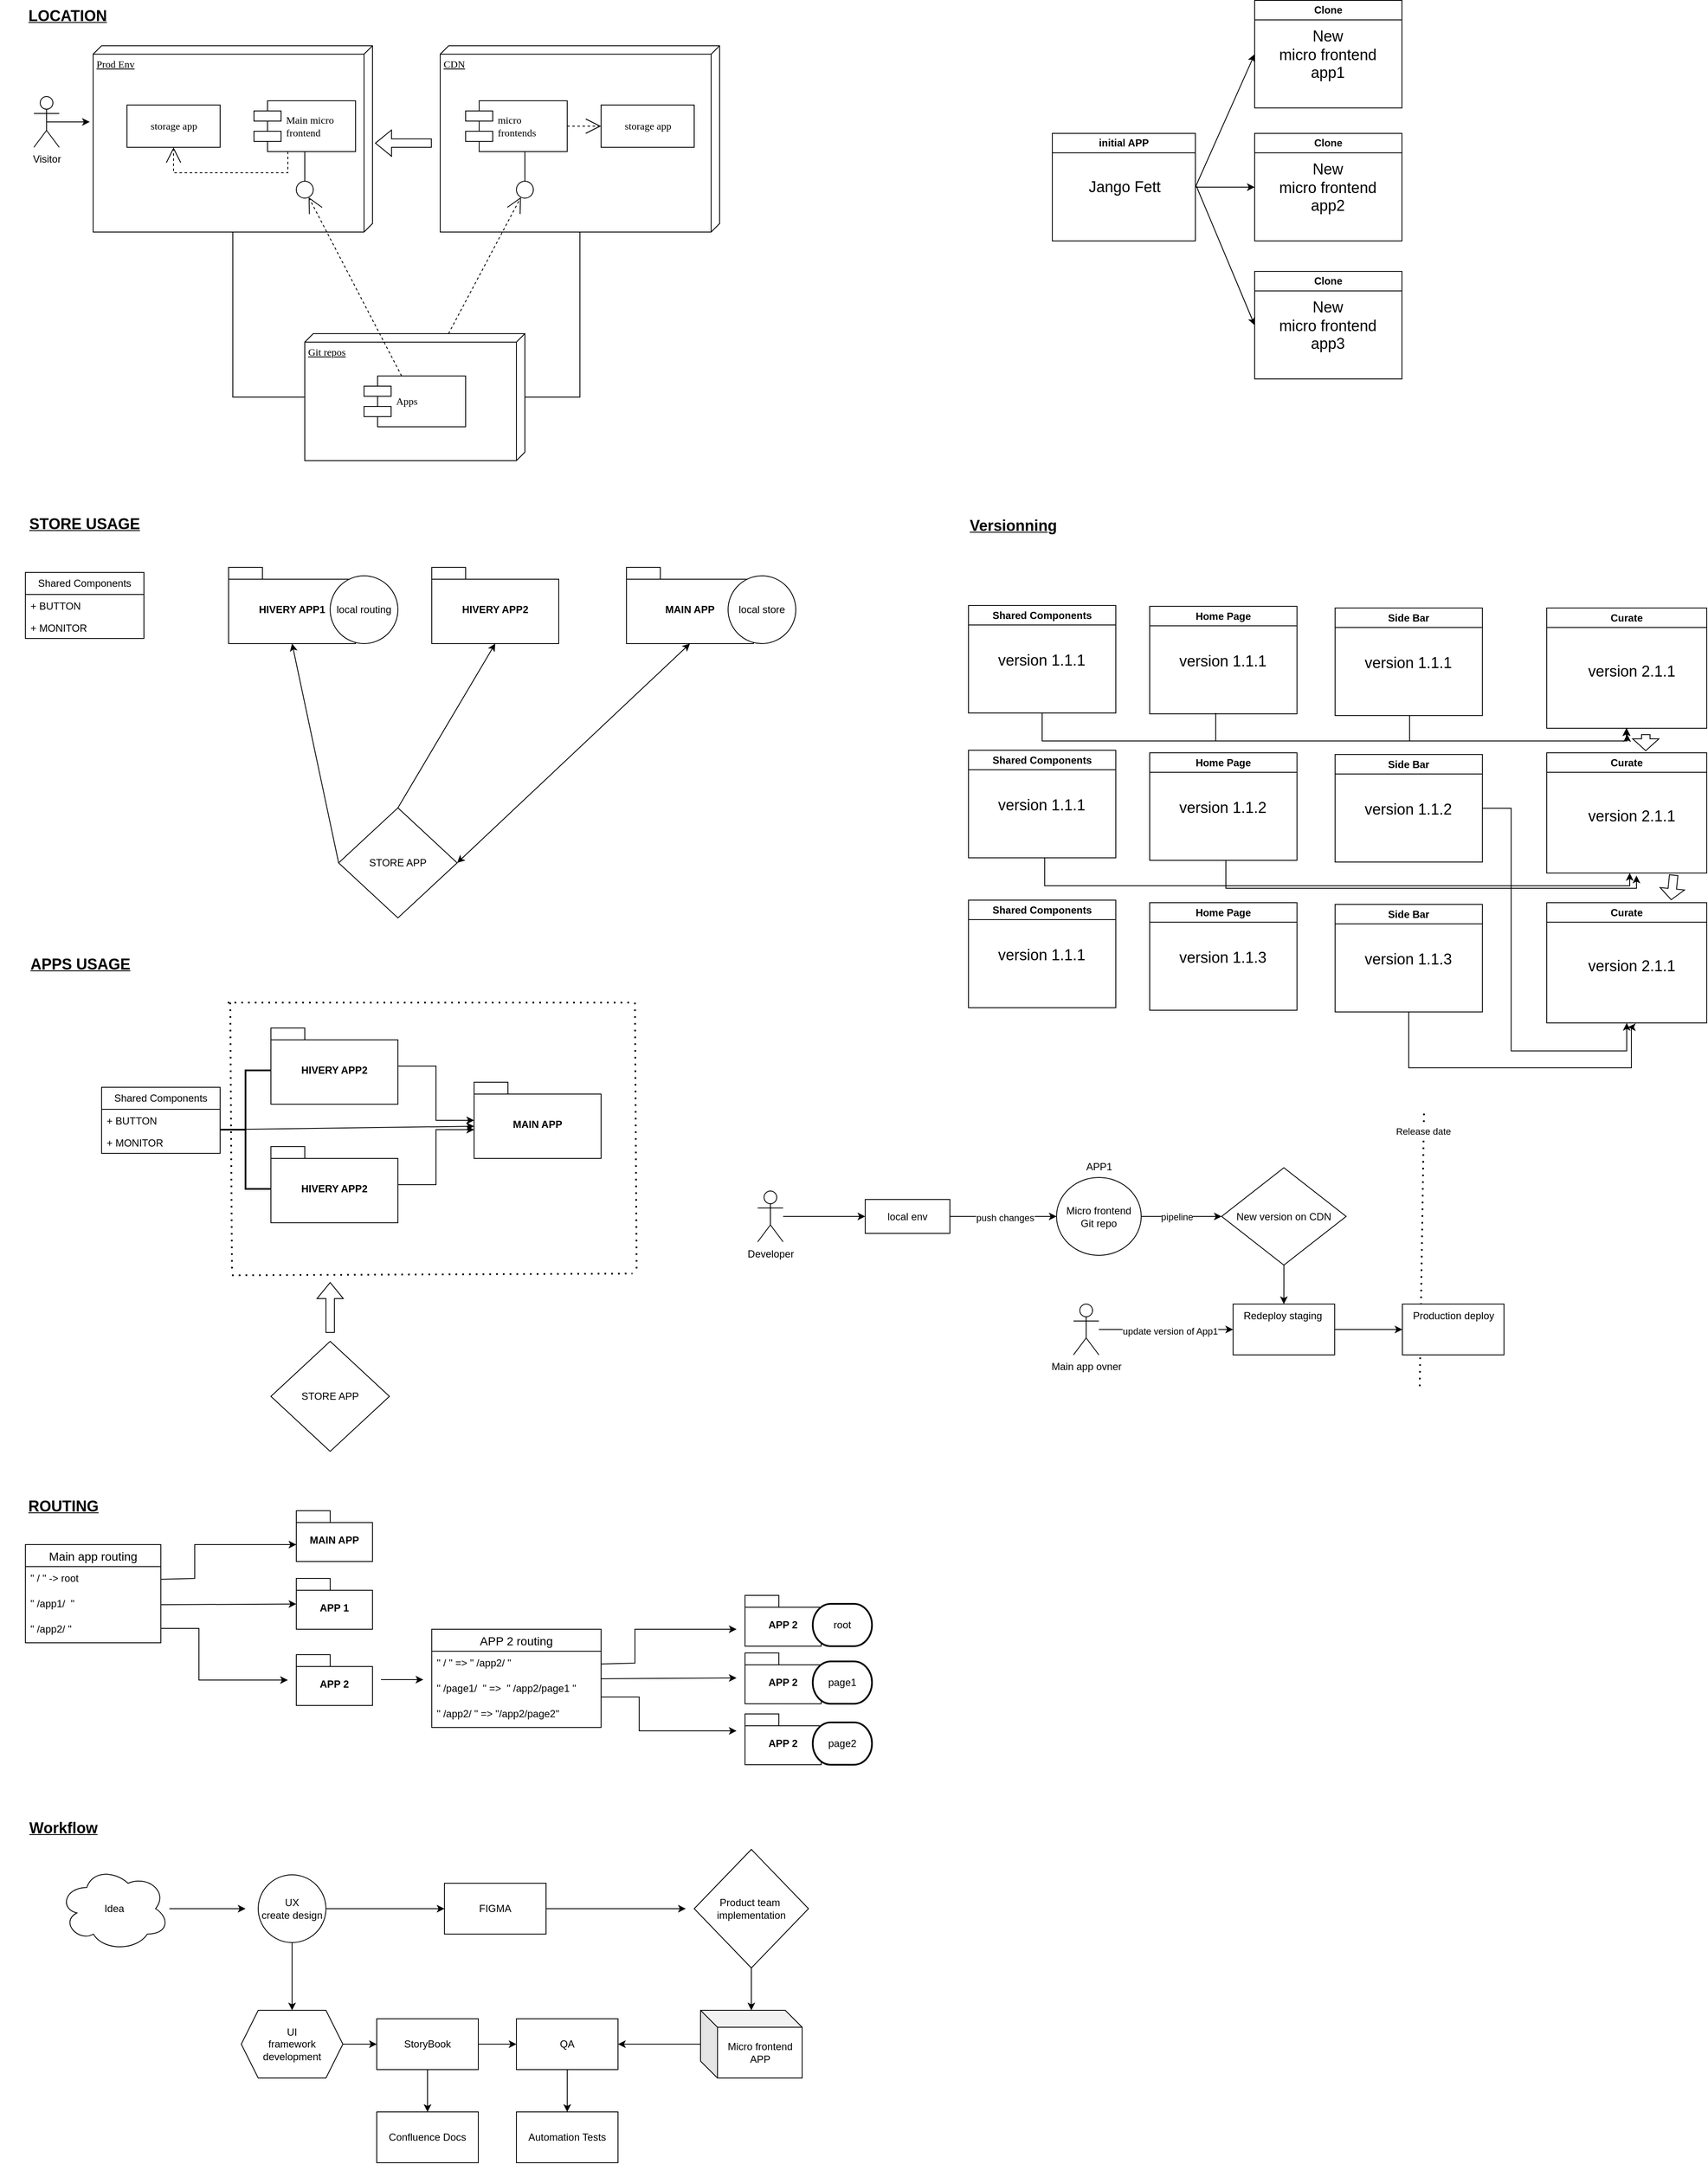 <mxfile version="22.1.5" type="github">
  <diagram name="Page-1" id="5f0bae14-7c28-e335-631c-24af17079c00">
    <mxGraphModel dx="954" dy="647" grid="0" gridSize="10" guides="1" tooltips="1" connect="1" arrows="1" fold="1" page="0" pageScale="1" pageWidth="1100" pageHeight="850" background="none" math="0" shadow="0">
      <root>
        <mxCell id="0" />
        <mxCell id="1" parent="0" />
        <mxCell id="39150e848f15840c-1" value="Prod Env" style="verticalAlign=top;align=left;spacingTop=8;spacingLeft=2;spacingRight=12;shape=cube;size=10;direction=south;fontStyle=4;html=1;rounded=0;shadow=0;comic=0;labelBackgroundColor=none;strokeWidth=1;fontFamily=Verdana;fontSize=12" parent="1" vertex="1">
          <mxGeometry x="120" y="70" width="330" height="220" as="geometry" />
        </mxCell>
        <mxCell id="39150e848f15840c-2" value="CDN" style="verticalAlign=top;align=left;spacingTop=8;spacingLeft=2;spacingRight=12;shape=cube;size=10;direction=south;fontStyle=4;html=1;rounded=0;shadow=0;comic=0;labelBackgroundColor=none;strokeWidth=1;fontFamily=Verdana;fontSize=12" parent="1" vertex="1">
          <mxGeometry x="530" y="70" width="330" height="220" as="geometry" />
        </mxCell>
        <mxCell id="39150e848f15840c-3" value="Git repos" style="verticalAlign=top;align=left;spacingTop=8;spacingLeft=2;spacingRight=12;shape=cube;size=10;direction=south;fontStyle=4;html=1;rounded=0;shadow=0;comic=0;labelBackgroundColor=none;strokeWidth=1;fontFamily=Verdana;fontSize=12" parent="1" vertex="1">
          <mxGeometry x="370" y="410" width="260" height="150" as="geometry" />
        </mxCell>
        <mxCell id="39150e848f15840c-4" value="storage app" style="html=1;rounded=0;shadow=0;comic=0;labelBackgroundColor=none;strokeWidth=1;fontFamily=Verdana;fontSize=12;align=center;" parent="1" vertex="1">
          <mxGeometry x="160" y="140" width="110" height="50" as="geometry" />
        </mxCell>
        <mxCell id="39150e848f15840c-5" value="Main micro &lt;br&gt;frontend" style="shape=component;align=left;spacingLeft=36;rounded=0;shadow=0;comic=0;labelBackgroundColor=none;strokeWidth=1;fontFamily=Verdana;fontSize=12;html=1;" parent="1" vertex="1">
          <mxGeometry x="310" y="135" width="120" height="60" as="geometry" />
        </mxCell>
        <mxCell id="39150e848f15840c-6" value="" style="ellipse;whiteSpace=wrap;html=1;rounded=0;shadow=0;comic=0;labelBackgroundColor=none;strokeWidth=1;fontFamily=Verdana;fontSize=12;align=center;" parent="1" vertex="1">
          <mxGeometry x="360" y="230" width="20" height="20" as="geometry" />
        </mxCell>
        <mxCell id="39150e848f15840c-7" value="micro &lt;br&gt;frontends" style="shape=component;align=left;spacingLeft=36;rounded=0;shadow=0;comic=0;labelBackgroundColor=none;strokeWidth=1;fontFamily=Verdana;fontSize=12;html=1;" parent="1" vertex="1">
          <mxGeometry x="560" y="135" width="120" height="60" as="geometry" />
        </mxCell>
        <mxCell id="39150e848f15840c-8" value="storage app" style="html=1;rounded=0;shadow=0;comic=0;labelBackgroundColor=none;strokeWidth=1;fontFamily=Verdana;fontSize=12;align=center;" parent="1" vertex="1">
          <mxGeometry x="720" y="140" width="110" height="50" as="geometry" />
        </mxCell>
        <mxCell id="39150e848f15840c-9" value="" style="ellipse;whiteSpace=wrap;html=1;rounded=0;shadow=0;comic=0;labelBackgroundColor=none;strokeWidth=1;fontFamily=Verdana;fontSize=12;align=center;" parent="1" vertex="1">
          <mxGeometry x="620" y="230" width="20" height="20" as="geometry" />
        </mxCell>
        <mxCell id="39150e848f15840c-10" value="Apps" style="shape=component;align=left;spacingLeft=36;rounded=0;shadow=0;comic=0;labelBackgroundColor=none;strokeWidth=1;fontFamily=Verdana;fontSize=12;html=1;" parent="1" vertex="1">
          <mxGeometry x="440" y="460" width="120" height="60" as="geometry" />
        </mxCell>
        <mxCell id="39150e848f15840c-11" style="edgeStyle=none;rounded=0;html=1;dashed=1;labelBackgroundColor=none;startArrow=none;startFill=0;startSize=8;endArrow=open;endFill=0;endSize=16;fontFamily=Verdana;fontSize=12;" parent="1" source="39150e848f15840c-10" target="39150e848f15840c-6" edge="1">
          <mxGeometry relative="1" as="geometry" />
        </mxCell>
        <mxCell id="39150e848f15840c-12" style="edgeStyle=none;rounded=0;html=1;dashed=1;labelBackgroundColor=none;startArrow=none;startFill=0;startSize=8;endArrow=open;endFill=0;endSize=16;fontFamily=Verdana;fontSize=12;" parent="1" source="39150e848f15840c-3" target="39150e848f15840c-9" edge="1">
          <mxGeometry relative="1" as="geometry" />
        </mxCell>
        <mxCell id="39150e848f15840c-13" style="edgeStyle=elbowEdgeStyle;rounded=0;html=1;labelBackgroundColor=none;startArrow=none;startFill=0;startSize=8;endArrow=none;endFill=0;endSize=16;fontFamily=Verdana;fontSize=12;" parent="1" source="39150e848f15840c-9" target="39150e848f15840c-7" edge="1">
          <mxGeometry relative="1" as="geometry" />
        </mxCell>
        <mxCell id="39150e848f15840c-14" style="edgeStyle=elbowEdgeStyle;rounded=0;html=1;labelBackgroundColor=none;startArrow=none;startFill=0;startSize=8;endArrow=none;endFill=0;endSize=16;fontFamily=Verdana;fontSize=12;" parent="1" source="39150e848f15840c-6" target="39150e848f15840c-5" edge="1">
          <mxGeometry relative="1" as="geometry" />
        </mxCell>
        <mxCell id="39150e848f15840c-15" style="edgeStyle=orthogonalEdgeStyle;rounded=0;html=1;labelBackgroundColor=none;startArrow=none;startFill=0;startSize=8;endArrow=open;endFill=0;endSize=16;fontFamily=Verdana;fontSize=12;dashed=1;" parent="1" source="39150e848f15840c-5" target="39150e848f15840c-4" edge="1">
          <mxGeometry relative="1" as="geometry">
            <Array as="points">
              <mxPoint x="350" y="220" />
              <mxPoint x="215" y="220" />
            </Array>
          </mxGeometry>
        </mxCell>
        <mxCell id="39150e848f15840c-16" style="edgeStyle=orthogonalEdgeStyle;rounded=0;html=1;dashed=1;labelBackgroundColor=none;startArrow=none;startFill=0;startSize=8;endArrow=open;endFill=0;endSize=16;fontFamily=Verdana;fontSize=12;" parent="1" source="39150e848f15840c-7" target="39150e848f15840c-8" edge="1">
          <mxGeometry relative="1" as="geometry" />
        </mxCell>
        <mxCell id="39150e848f15840c-17" style="edgeStyle=orthogonalEdgeStyle;rounded=0;html=1;labelBackgroundColor=none;startArrow=none;startFill=0;startSize=8;endArrow=none;endFill=0;endSize=16;fontFamily=Verdana;fontSize=12;" parent="1" source="39150e848f15840c-3" target="39150e848f15840c-2" edge="1">
          <mxGeometry relative="1" as="geometry">
            <Array as="points">
              <mxPoint x="695" y="485" />
            </Array>
          </mxGeometry>
        </mxCell>
        <mxCell id="39150e848f15840c-18" style="edgeStyle=orthogonalEdgeStyle;rounded=0;html=1;labelBackgroundColor=none;startArrow=none;startFill=0;startSize=8;endArrow=none;endFill=0;endSize=16;fontFamily=Verdana;fontSize=12;" parent="1" source="39150e848f15840c-3" target="39150e848f15840c-1" edge="1">
          <mxGeometry relative="1" as="geometry">
            <Array as="points">
              <mxPoint x="285" y="485" />
            </Array>
          </mxGeometry>
        </mxCell>
        <mxCell id="AA2tPxdcG38DRuvgOg7m-2" value="&lt;b&gt;&lt;u&gt;&lt;font style=&quot;font-size: 18px;&quot;&gt;LOCATION&lt;/font&gt;&lt;/u&gt;&lt;/b&gt;" style="text;html=1;strokeColor=none;fillColor=none;align=center;verticalAlign=middle;whiteSpace=wrap;rounded=0;" parent="1" vertex="1">
          <mxGeometry x="60" y="20" width="60" height="30" as="geometry" />
        </mxCell>
        <mxCell id="AA2tPxdcG38DRuvgOg7m-3" value="&lt;b&gt;&lt;u&gt;&lt;font style=&quot;font-size: 18px;&quot;&gt;STORE USAGE&lt;/font&gt;&lt;/u&gt;&lt;/b&gt;" style="text;html=1;strokeColor=none;fillColor=none;align=center;verticalAlign=middle;whiteSpace=wrap;rounded=0;" parent="1" vertex="1">
          <mxGeometry x="35" y="620" width="150" height="30" as="geometry" />
        </mxCell>
        <mxCell id="AA2tPxdcG38DRuvgOg7m-4" value="Shared Components" style="swimlane;fontStyle=0;childLayout=stackLayout;horizontal=1;startSize=26;fillColor=none;horizontalStack=0;resizeParent=1;resizeParentMax=0;resizeLast=0;collapsible=1;marginBottom=0;whiteSpace=wrap;html=1;" parent="1" vertex="1">
          <mxGeometry x="40" y="692" width="140" height="78" as="geometry">
            <mxRectangle x="40" y="692" width="150" height="30" as="alternateBounds" />
          </mxGeometry>
        </mxCell>
        <mxCell id="AA2tPxdcG38DRuvgOg7m-5" value="+ BUTTON" style="text;strokeColor=none;fillColor=none;align=left;verticalAlign=top;spacingLeft=4;spacingRight=4;overflow=hidden;rotatable=0;points=[[0,0.5],[1,0.5]];portConstraint=eastwest;whiteSpace=wrap;html=1;" parent="AA2tPxdcG38DRuvgOg7m-4" vertex="1">
          <mxGeometry y="26" width="140" height="26" as="geometry" />
        </mxCell>
        <mxCell id="AA2tPxdcG38DRuvgOg7m-6" value="+ MONITOR" style="text;strokeColor=none;fillColor=none;align=left;verticalAlign=top;spacingLeft=4;spacingRight=4;overflow=hidden;rotatable=0;points=[[0,0.5],[1,0.5]];portConstraint=eastwest;whiteSpace=wrap;html=1;" parent="AA2tPxdcG38DRuvgOg7m-4" vertex="1">
          <mxGeometry y="52" width="140" height="26" as="geometry" />
        </mxCell>
        <mxCell id="AA2tPxdcG38DRuvgOg7m-8" value="MAIN APP" style="shape=folder;fontStyle=1;spacingTop=10;tabWidth=40;tabHeight=14;tabPosition=left;html=1;whiteSpace=wrap;" parent="1" vertex="1">
          <mxGeometry x="750" y="686" width="150" height="90" as="geometry" />
        </mxCell>
        <mxCell id="AA2tPxdcG38DRuvgOg7m-10" value="STORE APP" style="shape=rhombus;perimeter=rhombusPerimeter;whiteSpace=wrap;html=1;align=center;" parent="1" vertex="1">
          <mxGeometry x="410" y="970" width="140" height="130" as="geometry" />
        </mxCell>
        <mxCell id="AA2tPxdcG38DRuvgOg7m-11" value="" style="endArrow=classic;startArrow=classic;html=1;rounded=0;entryX=0.5;entryY=1;entryDx=0;entryDy=0;entryPerimeter=0;exitX=1;exitY=0.5;exitDx=0;exitDy=0;" parent="1" source="AA2tPxdcG38DRuvgOg7m-10" target="AA2tPxdcG38DRuvgOg7m-8" edge="1">
          <mxGeometry width="50" height="50" relative="1" as="geometry">
            <mxPoint x="450" y="900" as="sourcePoint" />
            <mxPoint x="500" y="850" as="targetPoint" />
          </mxGeometry>
        </mxCell>
        <mxCell id="AA2tPxdcG38DRuvgOg7m-14" value="HIVERY APP1" style="shape=folder;fontStyle=1;spacingTop=10;tabWidth=40;tabHeight=14;tabPosition=left;html=1;whiteSpace=wrap;" parent="1" vertex="1">
          <mxGeometry x="280" y="686" width="150" height="90" as="geometry" />
        </mxCell>
        <mxCell id="AA2tPxdcG38DRuvgOg7m-15" value="HIVERY APP2" style="shape=folder;fontStyle=1;spacingTop=10;tabWidth=40;tabHeight=14;tabPosition=left;html=1;whiteSpace=wrap;" parent="1" vertex="1">
          <mxGeometry x="520" y="686" width="150" height="90" as="geometry" />
        </mxCell>
        <mxCell id="AA2tPxdcG38DRuvgOg7m-16" value="" style="endArrow=classic;html=1;rounded=0;exitX=0;exitY=0.5;exitDx=0;exitDy=0;entryX=0.5;entryY=1;entryDx=0;entryDy=0;entryPerimeter=0;" parent="1" source="AA2tPxdcG38DRuvgOg7m-10" target="AA2tPxdcG38DRuvgOg7m-14" edge="1">
          <mxGeometry width="50" height="50" relative="1" as="geometry">
            <mxPoint x="450" y="950" as="sourcePoint" />
            <mxPoint x="500" y="900" as="targetPoint" />
          </mxGeometry>
        </mxCell>
        <mxCell id="AA2tPxdcG38DRuvgOg7m-17" value="" style="endArrow=classic;html=1;rounded=0;exitX=0.5;exitY=0;exitDx=0;exitDy=0;entryX=0.5;entryY=1;entryDx=0;entryDy=0;entryPerimeter=0;" parent="1" source="AA2tPxdcG38DRuvgOg7m-10" target="AA2tPxdcG38DRuvgOg7m-15" edge="1">
          <mxGeometry width="50" height="50" relative="1" as="geometry">
            <mxPoint x="490" y="980" as="sourcePoint" />
            <mxPoint x="355" y="780" as="targetPoint" />
          </mxGeometry>
        </mxCell>
        <mxCell id="AA2tPxdcG38DRuvgOg7m-18" value="&lt;font size=&quot;4&quot;&gt;&lt;b&gt;&lt;u&gt;APPS USAGE&lt;/u&gt;&lt;/b&gt;&lt;/font&gt;" style="text;html=1;strokeColor=none;fillColor=none;align=center;verticalAlign=middle;whiteSpace=wrap;rounded=0;" parent="1" vertex="1">
          <mxGeometry x="30" y="1140" width="150" height="30" as="geometry" />
        </mxCell>
        <mxCell id="AA2tPxdcG38DRuvgOg7m-19" value="local store" style="ellipse;whiteSpace=wrap;html=1;aspect=fixed;" parent="1" vertex="1">
          <mxGeometry x="870" y="696" width="80" height="80" as="geometry" />
        </mxCell>
        <mxCell id="AA2tPxdcG38DRuvgOg7m-20" value="local routing" style="ellipse;whiteSpace=wrap;html=1;aspect=fixed;" parent="1" vertex="1">
          <mxGeometry x="400" y="696" width="80" height="80" as="geometry" />
        </mxCell>
        <mxCell id="AA2tPxdcG38DRuvgOg7m-21" value="Visitor" style="shape=umlActor;verticalLabelPosition=bottom;verticalAlign=top;html=1;outlineConnect=0;" parent="1" vertex="1">
          <mxGeometry x="50" y="130" width="30" height="60" as="geometry" />
        </mxCell>
        <mxCell id="AA2tPxdcG38DRuvgOg7m-24" style="edgeStyle=orthogonalEdgeStyle;rounded=0;orthogonalLoop=1;jettySize=auto;html=1;exitX=0.5;exitY=0.5;exitDx=0;exitDy=0;exitPerimeter=0;entryX=0.409;entryY=1.012;entryDx=0;entryDy=0;entryPerimeter=0;" parent="1" source="AA2tPxdcG38DRuvgOg7m-21" target="39150e848f15840c-1" edge="1">
          <mxGeometry relative="1" as="geometry" />
        </mxCell>
        <mxCell id="AA2tPxdcG38DRuvgOg7m-27" value="" style="shape=flexArrow;endArrow=classic;html=1;rounded=0;entryX=0.523;entryY=-0.009;entryDx=0;entryDy=0;entryPerimeter=0;" parent="1" target="39150e848f15840c-1" edge="1">
          <mxGeometry width="50" height="50" relative="1" as="geometry">
            <mxPoint x="520" y="185" as="sourcePoint" />
            <mxPoint x="500" y="190" as="targetPoint" />
          </mxGeometry>
        </mxCell>
        <mxCell id="AA2tPxdcG38DRuvgOg7m-45" value="" style="edgeStyle=orthogonalEdgeStyle;rounded=0;orthogonalLoop=1;jettySize=auto;html=1;" parent="1" source="AA2tPxdcG38DRuvgOg7m-28" target="AA2tPxdcG38DRuvgOg7m-35" edge="1">
          <mxGeometry relative="1" as="geometry" />
        </mxCell>
        <mxCell id="AA2tPxdcG38DRuvgOg7m-28" value="HIVERY APP2" style="shape=folder;fontStyle=1;spacingTop=10;tabWidth=40;tabHeight=14;tabPosition=left;html=1;whiteSpace=wrap;" parent="1" vertex="1">
          <mxGeometry x="330" y="1230" width="150" height="90" as="geometry" />
        </mxCell>
        <mxCell id="AA2tPxdcG38DRuvgOg7m-29" value="Shared Components" style="swimlane;fontStyle=0;childLayout=stackLayout;horizontal=1;startSize=26;fillColor=none;horizontalStack=0;resizeParent=1;resizeParentMax=0;resizeLast=0;collapsible=1;marginBottom=0;whiteSpace=wrap;html=1;" parent="1" vertex="1">
          <mxGeometry x="130" y="1300" width="140" height="78" as="geometry">
            <mxRectangle x="40" y="692" width="150" height="30" as="alternateBounds" />
          </mxGeometry>
        </mxCell>
        <mxCell id="AA2tPxdcG38DRuvgOg7m-30" value="+ BUTTON" style="text;strokeColor=none;fillColor=none;align=left;verticalAlign=top;spacingLeft=4;spacingRight=4;overflow=hidden;rotatable=0;points=[[0,0.5],[1,0.5]];portConstraint=eastwest;whiteSpace=wrap;html=1;" parent="AA2tPxdcG38DRuvgOg7m-29" vertex="1">
          <mxGeometry y="26" width="140" height="26" as="geometry" />
        </mxCell>
        <mxCell id="AA2tPxdcG38DRuvgOg7m-31" value="+ MONITOR" style="text;strokeColor=none;fillColor=none;align=left;verticalAlign=top;spacingLeft=4;spacingRight=4;overflow=hidden;rotatable=0;points=[[0,0.5],[1,0.5]];portConstraint=eastwest;whiteSpace=wrap;html=1;" parent="AA2tPxdcG38DRuvgOg7m-29" vertex="1">
          <mxGeometry y="52" width="140" height="26" as="geometry" />
        </mxCell>
        <mxCell id="AA2tPxdcG38DRuvgOg7m-46" value="" style="edgeStyle=orthogonalEdgeStyle;rounded=0;orthogonalLoop=1;jettySize=auto;html=1;" parent="1" source="AA2tPxdcG38DRuvgOg7m-32" target="AA2tPxdcG38DRuvgOg7m-35" edge="1">
          <mxGeometry relative="1" as="geometry">
            <Array as="points">
              <mxPoint x="525" y="1415" />
              <mxPoint x="525" y="1350" />
            </Array>
          </mxGeometry>
        </mxCell>
        <mxCell id="AA2tPxdcG38DRuvgOg7m-32" value="HIVERY APP2" style="shape=folder;fontStyle=1;spacingTop=10;tabWidth=40;tabHeight=14;tabPosition=left;html=1;whiteSpace=wrap;" parent="1" vertex="1">
          <mxGeometry x="330" y="1370" width="150" height="90" as="geometry" />
        </mxCell>
        <mxCell id="AA2tPxdcG38DRuvgOg7m-33" value="STORE APP" style="shape=rhombus;perimeter=rhombusPerimeter;whiteSpace=wrap;html=1;align=center;" parent="1" vertex="1">
          <mxGeometry x="330" y="1600" width="140" height="130" as="geometry" />
        </mxCell>
        <mxCell id="AA2tPxdcG38DRuvgOg7m-35" value="MAIN APP" style="shape=folder;fontStyle=1;spacingTop=10;tabWidth=40;tabHeight=14;tabPosition=left;html=1;whiteSpace=wrap;" parent="1" vertex="1">
          <mxGeometry x="570" y="1294" width="150" height="90" as="geometry" />
        </mxCell>
        <mxCell id="AA2tPxdcG38DRuvgOg7m-41" value="" style="strokeWidth=2;html=1;shape=mxgraph.flowchart.annotation_2;align=left;labelPosition=right;pointerEvents=1;" parent="1" vertex="1">
          <mxGeometry x="270" y="1280" width="60" height="140" as="geometry" />
        </mxCell>
        <mxCell id="AA2tPxdcG38DRuvgOg7m-51" value="" style="endArrow=none;dashed=1;html=1;dashPattern=1 3;strokeWidth=2;rounded=0;" parent="1" edge="1">
          <mxGeometry width="50" height="50" relative="1" as="geometry">
            <mxPoint x="279" y="1200" as="sourcePoint" />
            <mxPoint x="757" y="1200" as="targetPoint" />
          </mxGeometry>
        </mxCell>
        <mxCell id="AA2tPxdcG38DRuvgOg7m-52" value="" style="endArrow=none;dashed=1;html=1;dashPattern=1 3;strokeWidth=2;rounded=0;" parent="1" edge="1">
          <mxGeometry width="50" height="50" relative="1" as="geometry">
            <mxPoint x="760" y="1200" as="sourcePoint" />
            <mxPoint x="762" y="1519" as="targetPoint" />
          </mxGeometry>
        </mxCell>
        <mxCell id="AA2tPxdcG38DRuvgOg7m-53" value="" style="endArrow=none;dashed=1;html=1;dashPattern=1 3;strokeWidth=2;rounded=0;" parent="1" edge="1">
          <mxGeometry width="50" height="50" relative="1" as="geometry">
            <mxPoint x="282" y="1200" as="sourcePoint" />
            <mxPoint x="284" y="1519" as="targetPoint" />
          </mxGeometry>
        </mxCell>
        <mxCell id="AA2tPxdcG38DRuvgOg7m-54" value="" style="endArrow=none;dashed=1;html=1;dashPattern=1 3;strokeWidth=2;rounded=0;" parent="1" edge="1">
          <mxGeometry width="50" height="50" relative="1" as="geometry">
            <mxPoint x="284" y="1522" as="sourcePoint" />
            <mxPoint x="757" y="1520" as="targetPoint" />
          </mxGeometry>
        </mxCell>
        <mxCell id="AA2tPxdcG38DRuvgOg7m-55" value="" style="shape=flexArrow;endArrow=classic;html=1;rounded=0;" parent="1" edge="1">
          <mxGeometry width="50" height="50" relative="1" as="geometry">
            <mxPoint x="400" y="1590" as="sourcePoint" />
            <mxPoint x="400" y="1530" as="targetPoint" />
          </mxGeometry>
        </mxCell>
        <mxCell id="AA2tPxdcG38DRuvgOg7m-56" value="" style="endArrow=classic;html=1;rounded=0;exitX=0;exitY=0.5;exitDx=0;exitDy=0;exitPerimeter=0;entryX=0;entryY=0;entryDx=0;entryDy=52;entryPerimeter=0;" parent="1" source="AA2tPxdcG38DRuvgOg7m-41" target="AA2tPxdcG38DRuvgOg7m-35" edge="1">
          <mxGeometry width="50" height="50" relative="1" as="geometry">
            <mxPoint x="400" y="1290" as="sourcePoint" />
            <mxPoint x="450" y="1240" as="targetPoint" />
          </mxGeometry>
        </mxCell>
        <mxCell id="AA2tPxdcG38DRuvgOg7m-58" value="&lt;font size=&quot;4&quot;&gt;&lt;b&gt;&lt;u&gt;ROUTING&lt;/u&gt;&lt;/b&gt;&lt;/font&gt;" style="text;html=1;strokeColor=none;fillColor=none;align=center;verticalAlign=middle;whiteSpace=wrap;rounded=0;" parent="1" vertex="1">
          <mxGeometry x="10" y="1780" width="150" height="30" as="geometry" />
        </mxCell>
        <mxCell id="AA2tPxdcG38DRuvgOg7m-61" value="Main app routing" style="swimlane;fontStyle=0;childLayout=stackLayout;horizontal=1;startSize=26;horizontalStack=0;resizeParent=1;resizeParentMax=0;resizeLast=0;collapsible=1;marginBottom=0;align=center;fontSize=14;" parent="1" vertex="1">
          <mxGeometry x="40" y="1840" width="160" height="116" as="geometry">
            <mxRectangle x="40" y="1840" width="140" height="30" as="alternateBounds" />
          </mxGeometry>
        </mxCell>
        <mxCell id="AA2tPxdcG38DRuvgOg7m-62" value="&quot; / &quot; -&amp;gt; root" style="text;strokeColor=none;fillColor=none;spacingLeft=4;spacingRight=4;overflow=hidden;rotatable=0;points=[[0,0.5],[1,0.5]];portConstraint=eastwest;fontSize=12;whiteSpace=wrap;html=1;" parent="AA2tPxdcG38DRuvgOg7m-61" vertex="1">
          <mxGeometry y="26" width="160" height="30" as="geometry" />
        </mxCell>
        <mxCell id="AA2tPxdcG38DRuvgOg7m-63" value="&quot; /app1/ &amp;nbsp;&quot;" style="text;strokeColor=none;fillColor=none;spacingLeft=4;spacingRight=4;overflow=hidden;rotatable=0;points=[[0,0.5],[1,0.5]];portConstraint=eastwest;fontSize=12;whiteSpace=wrap;html=1;" parent="AA2tPxdcG38DRuvgOg7m-61" vertex="1">
          <mxGeometry y="56" width="160" height="30" as="geometry" />
        </mxCell>
        <mxCell id="AA2tPxdcG38DRuvgOg7m-64" value="&quot; /app2/ &quot;" style="text;strokeColor=none;fillColor=none;spacingLeft=4;spacingRight=4;overflow=hidden;rotatable=0;points=[[0,0.5],[1,0.5]];portConstraint=eastwest;fontSize=12;whiteSpace=wrap;html=1;" parent="AA2tPxdcG38DRuvgOg7m-61" vertex="1">
          <mxGeometry y="86" width="160" height="30" as="geometry" />
        </mxCell>
        <mxCell id="AA2tPxdcG38DRuvgOg7m-66" value="" style="endArrow=classic;html=1;rounded=0;exitX=1;exitY=0.5;exitDx=0;exitDy=0;" parent="1" source="AA2tPxdcG38DRuvgOg7m-62" edge="1">
          <mxGeometry width="50" height="50" relative="1" as="geometry">
            <mxPoint x="410" y="1920" as="sourcePoint" />
            <mxPoint x="360" y="1840" as="targetPoint" />
            <Array as="points">
              <mxPoint x="240" y="1880" />
              <mxPoint x="240" y="1840" />
            </Array>
          </mxGeometry>
        </mxCell>
        <mxCell id="AA2tPxdcG38DRuvgOg7m-67" value="MAIN APP" style="shape=folder;fontStyle=1;spacingTop=10;tabWidth=40;tabHeight=14;tabPosition=left;html=1;whiteSpace=wrap;" parent="1" vertex="1">
          <mxGeometry x="360" y="1800" width="90" height="60" as="geometry" />
        </mxCell>
        <mxCell id="AA2tPxdcG38DRuvgOg7m-68" value="APP 1" style="shape=folder;fontStyle=1;spacingTop=10;tabWidth=40;tabHeight=14;tabPosition=left;html=1;whiteSpace=wrap;" parent="1" vertex="1">
          <mxGeometry x="360" y="1880" width="90" height="60" as="geometry" />
        </mxCell>
        <mxCell id="AA2tPxdcG38DRuvgOg7m-69" value="APP 2" style="shape=folder;fontStyle=1;spacingTop=10;tabWidth=40;tabHeight=14;tabPosition=left;html=1;whiteSpace=wrap;" parent="1" vertex="1">
          <mxGeometry x="360" y="1970" width="90" height="60" as="geometry" />
        </mxCell>
        <mxCell id="AA2tPxdcG38DRuvgOg7m-71" value="" style="endArrow=classic;html=1;rounded=0;exitX=1;exitY=0.5;exitDx=0;exitDy=0;" parent="1" source="AA2tPxdcG38DRuvgOg7m-63" target="AA2tPxdcG38DRuvgOg7m-68" edge="1">
          <mxGeometry width="50" height="50" relative="1" as="geometry">
            <mxPoint x="410" y="1910" as="sourcePoint" />
            <mxPoint x="460" y="1860" as="targetPoint" />
          </mxGeometry>
        </mxCell>
        <mxCell id="AA2tPxdcG38DRuvgOg7m-72" value="" style="endArrow=classic;html=1;rounded=0;" parent="1" edge="1">
          <mxGeometry width="50" height="50" relative="1" as="geometry">
            <mxPoint x="200" y="1939" as="sourcePoint" />
            <mxPoint x="350" y="2000" as="targetPoint" />
            <Array as="points">
              <mxPoint x="245" y="1939" />
              <mxPoint x="245" y="2000" />
            </Array>
          </mxGeometry>
        </mxCell>
        <mxCell id="AA2tPxdcG38DRuvgOg7m-73" value="" style="endArrow=classic;html=1;rounded=0;" parent="1" edge="1">
          <mxGeometry width="50" height="50" relative="1" as="geometry">
            <mxPoint x="460" y="1999.5" as="sourcePoint" />
            <mxPoint x="510" y="1999.5" as="targetPoint" />
          </mxGeometry>
        </mxCell>
        <mxCell id="AA2tPxdcG38DRuvgOg7m-74" value="APP 2 routing" style="swimlane;fontStyle=0;childLayout=stackLayout;horizontal=1;startSize=26;horizontalStack=0;resizeParent=1;resizeParentMax=0;resizeLast=0;collapsible=1;marginBottom=0;align=center;fontSize=14;" parent="1" vertex="1">
          <mxGeometry x="520" y="1940" width="200" height="116" as="geometry">
            <mxRectangle x="40" y="1840" width="140" height="30" as="alternateBounds" />
          </mxGeometry>
        </mxCell>
        <mxCell id="AA2tPxdcG38DRuvgOg7m-75" value="&quot; / &quot; =&amp;gt; &quot; /app2/ &quot;" style="text;strokeColor=none;fillColor=none;spacingLeft=4;spacingRight=4;overflow=hidden;rotatable=0;points=[[0,0.5],[1,0.5]];portConstraint=eastwest;fontSize=12;whiteSpace=wrap;html=1;" parent="AA2tPxdcG38DRuvgOg7m-74" vertex="1">
          <mxGeometry y="26" width="200" height="30" as="geometry" />
        </mxCell>
        <mxCell id="AA2tPxdcG38DRuvgOg7m-76" value="&quot; /page1/ &amp;nbsp;&quot; =&amp;gt; &amp;nbsp;&quot; /app2/page1 &quot;" style="text;strokeColor=none;fillColor=none;spacingLeft=4;spacingRight=4;overflow=hidden;rotatable=0;points=[[0,0.5],[1,0.5]];portConstraint=eastwest;fontSize=12;whiteSpace=wrap;html=1;" parent="AA2tPxdcG38DRuvgOg7m-74" vertex="1">
          <mxGeometry y="56" width="200" height="30" as="geometry" />
        </mxCell>
        <mxCell id="AA2tPxdcG38DRuvgOg7m-77" value="&quot; /app2/ &quot; =&amp;gt; &quot;/app2/page2&quot;" style="text;strokeColor=none;fillColor=none;spacingLeft=4;spacingRight=4;overflow=hidden;rotatable=0;points=[[0,0.5],[1,0.5]];portConstraint=eastwest;fontSize=12;whiteSpace=wrap;html=1;" parent="AA2tPxdcG38DRuvgOg7m-74" vertex="1">
          <mxGeometry y="86" width="200" height="30" as="geometry" />
        </mxCell>
        <mxCell id="AA2tPxdcG38DRuvgOg7m-78" value="" style="endArrow=classic;html=1;rounded=0;exitX=1;exitY=0.5;exitDx=0;exitDy=0;" parent="1" edge="1">
          <mxGeometry width="50" height="50" relative="1" as="geometry">
            <mxPoint x="720" y="1981" as="sourcePoint" />
            <mxPoint x="880" y="1940" as="targetPoint" />
            <Array as="points">
              <mxPoint x="760" y="1980" />
              <mxPoint x="760" y="1940" />
            </Array>
          </mxGeometry>
        </mxCell>
        <mxCell id="AA2tPxdcG38DRuvgOg7m-79" value="" style="endArrow=classic;html=1;rounded=0;exitX=1;exitY=0.5;exitDx=0;exitDy=0;" parent="1" edge="1">
          <mxGeometry width="50" height="50" relative="1" as="geometry">
            <mxPoint x="720" y="1998.5" as="sourcePoint" />
            <mxPoint x="880" y="1997.5" as="targetPoint" />
          </mxGeometry>
        </mxCell>
        <mxCell id="AA2tPxdcG38DRuvgOg7m-80" value="" style="endArrow=classic;html=1;rounded=0;" parent="1" edge="1">
          <mxGeometry width="50" height="50" relative="1" as="geometry">
            <mxPoint x="720" y="2020" as="sourcePoint" />
            <mxPoint x="880" y="2060" as="targetPoint" />
            <Array as="points">
              <mxPoint x="765" y="2020" />
              <mxPoint x="765" y="2060" />
            </Array>
          </mxGeometry>
        </mxCell>
        <mxCell id="AA2tPxdcG38DRuvgOg7m-81" value="APP 2" style="shape=folder;fontStyle=1;spacingTop=10;tabWidth=40;tabHeight=14;tabPosition=left;html=1;whiteSpace=wrap;" parent="1" vertex="1">
          <mxGeometry x="890" y="1900" width="90" height="60" as="geometry" />
        </mxCell>
        <mxCell id="AA2tPxdcG38DRuvgOg7m-82" value="root" style="strokeWidth=2;html=1;shape=mxgraph.flowchart.terminator;whiteSpace=wrap;" parent="1" vertex="1">
          <mxGeometry x="970" y="1910" width="70" height="50" as="geometry" />
        </mxCell>
        <mxCell id="AA2tPxdcG38DRuvgOg7m-83" value="APP 2" style="shape=folder;fontStyle=1;spacingTop=10;tabWidth=40;tabHeight=14;tabPosition=left;html=1;whiteSpace=wrap;" parent="1" vertex="1">
          <mxGeometry x="890" y="1968" width="90" height="60" as="geometry" />
        </mxCell>
        <mxCell id="AA2tPxdcG38DRuvgOg7m-84" value="page1" style="strokeWidth=2;html=1;shape=mxgraph.flowchart.terminator;whiteSpace=wrap;" parent="1" vertex="1">
          <mxGeometry x="970" y="1978" width="70" height="50" as="geometry" />
        </mxCell>
        <mxCell id="AA2tPxdcG38DRuvgOg7m-85" value="APP 2" style="shape=folder;fontStyle=1;spacingTop=10;tabWidth=40;tabHeight=14;tabPosition=left;html=1;whiteSpace=wrap;" parent="1" vertex="1">
          <mxGeometry x="890" y="2040" width="90" height="60" as="geometry" />
        </mxCell>
        <mxCell id="AA2tPxdcG38DRuvgOg7m-86" value="page2" style="strokeWidth=2;html=1;shape=mxgraph.flowchart.terminator;whiteSpace=wrap;" parent="1" vertex="1">
          <mxGeometry x="970" y="2050" width="70" height="50" as="geometry" />
        </mxCell>
        <mxCell id="Ba8Ve3Ai-n4CX6KowLAy-1" value="&lt;font size=&quot;4&quot;&gt;&lt;b&gt;&lt;u&gt;Workflow&lt;/u&gt;&lt;/b&gt;&lt;/font&gt;" style="text;html=1;strokeColor=none;fillColor=none;align=center;verticalAlign=middle;whiteSpace=wrap;rounded=0;" vertex="1" parent="1">
          <mxGeometry x="10" y="2160" width="150" height="30" as="geometry" />
        </mxCell>
        <mxCell id="Ba8Ve3Ai-n4CX6KowLAy-4" value="" style="edgeStyle=orthogonalEdgeStyle;rounded=0;orthogonalLoop=1;jettySize=auto;html=1;" edge="1" parent="1" source="Ba8Ve3Ai-n4CX6KowLAy-2">
          <mxGeometry relative="1" as="geometry">
            <mxPoint x="300" y="2270" as="targetPoint" />
          </mxGeometry>
        </mxCell>
        <mxCell id="Ba8Ve3Ai-n4CX6KowLAy-2" value="Idea" style="ellipse;shape=cloud;whiteSpace=wrap;html=1;align=center;" vertex="1" parent="1">
          <mxGeometry x="80" y="2220" width="130" height="100" as="geometry" />
        </mxCell>
        <mxCell id="Ba8Ve3Ai-n4CX6KowLAy-6" value="" style="edgeStyle=orthogonalEdgeStyle;rounded=0;orthogonalLoop=1;jettySize=auto;html=1;" edge="1" parent="1" source="Ba8Ve3Ai-n4CX6KowLAy-3" target="Ba8Ve3Ai-n4CX6KowLAy-5">
          <mxGeometry relative="1" as="geometry" />
        </mxCell>
        <mxCell id="Ba8Ve3Ai-n4CX6KowLAy-16" value="" style="edgeStyle=orthogonalEdgeStyle;rounded=0;orthogonalLoop=1;jettySize=auto;html=1;" edge="1" parent="1" source="Ba8Ve3Ai-n4CX6KowLAy-3" target="Ba8Ve3Ai-n4CX6KowLAy-15">
          <mxGeometry relative="1" as="geometry" />
        </mxCell>
        <mxCell id="Ba8Ve3Ai-n4CX6KowLAy-3" value="UX&lt;br&gt;create design" style="ellipse;whiteSpace=wrap;html=1;" vertex="1" parent="1">
          <mxGeometry x="315" y="2230" width="80" height="80" as="geometry" />
        </mxCell>
        <mxCell id="Ba8Ve3Ai-n4CX6KowLAy-18" value="" style="edgeStyle=orthogonalEdgeStyle;rounded=0;orthogonalLoop=1;jettySize=auto;html=1;" edge="1" parent="1" source="Ba8Ve3Ai-n4CX6KowLAy-5" target="Ba8Ve3Ai-n4CX6KowLAy-17">
          <mxGeometry relative="1" as="geometry" />
        </mxCell>
        <mxCell id="Ba8Ve3Ai-n4CX6KowLAy-20" value="" style="edgeStyle=orthogonalEdgeStyle;rounded=0;orthogonalLoop=1;jettySize=auto;html=1;" edge="1" parent="1" source="Ba8Ve3Ai-n4CX6KowLAy-5" target="Ba8Ve3Ai-n4CX6KowLAy-19">
          <mxGeometry relative="1" as="geometry" />
        </mxCell>
        <mxCell id="Ba8Ve3Ai-n4CX6KowLAy-5" value="UI&lt;br&gt;framework development" style="shape=hexagon;perimeter=hexagonPerimeter2;whiteSpace=wrap;html=1;fixedSize=1;" vertex="1" parent="1">
          <mxGeometry x="295" y="2390" width="120" height="80" as="geometry" />
        </mxCell>
        <mxCell id="Ba8Ve3Ai-n4CX6KowLAy-24" value="" style="edgeStyle=orthogonalEdgeStyle;rounded=0;orthogonalLoop=1;jettySize=auto;html=1;" edge="1" parent="1" source="Ba8Ve3Ai-n4CX6KowLAy-7" target="Ba8Ve3Ai-n4CX6KowLAy-23">
          <mxGeometry relative="1" as="geometry" />
        </mxCell>
        <mxCell id="Ba8Ve3Ai-n4CX6KowLAy-7" value="Product team&amp;nbsp;&lt;br&gt;implementation" style="rhombus;whiteSpace=wrap;html=1;" vertex="1" parent="1">
          <mxGeometry x="830" y="2200" width="135" height="140" as="geometry" />
        </mxCell>
        <mxCell id="Ba8Ve3Ai-n4CX6KowLAy-22" value="" style="edgeStyle=orthogonalEdgeStyle;rounded=0;orthogonalLoop=1;jettySize=auto;html=1;" edge="1" parent="1" source="Ba8Ve3Ai-n4CX6KowLAy-12" target="Ba8Ve3Ai-n4CX6KowLAy-21">
          <mxGeometry relative="1" as="geometry" />
        </mxCell>
        <mxCell id="Ba8Ve3Ai-n4CX6KowLAy-12" value="QA" style="whiteSpace=wrap;html=1;" vertex="1" parent="1">
          <mxGeometry x="620" y="2400" width="120" height="60" as="geometry" />
        </mxCell>
        <mxCell id="Ba8Ve3Ai-n4CX6KowLAy-33" style="edgeStyle=orthogonalEdgeStyle;rounded=0;orthogonalLoop=1;jettySize=auto;html=1;" edge="1" parent="1" source="Ba8Ve3Ai-n4CX6KowLAy-15">
          <mxGeometry relative="1" as="geometry">
            <mxPoint x="820" y="2270" as="targetPoint" />
          </mxGeometry>
        </mxCell>
        <mxCell id="Ba8Ve3Ai-n4CX6KowLAy-15" value="FIGMA" style="whiteSpace=wrap;html=1;" vertex="1" parent="1">
          <mxGeometry x="535" y="2240" width="120" height="60" as="geometry" />
        </mxCell>
        <mxCell id="Ba8Ve3Ai-n4CX6KowLAy-31" value="" style="edgeStyle=orthogonalEdgeStyle;rounded=0;orthogonalLoop=1;jettySize=auto;html=1;" edge="1" parent="1" source="Ba8Ve3Ai-n4CX6KowLAy-17" target="Ba8Ve3Ai-n4CX6KowLAy-12">
          <mxGeometry relative="1" as="geometry" />
        </mxCell>
        <mxCell id="Ba8Ve3Ai-n4CX6KowLAy-17" value="StoryBook" style="whiteSpace=wrap;html=1;" vertex="1" parent="1">
          <mxGeometry x="455" y="2400" width="120" height="60" as="geometry" />
        </mxCell>
        <mxCell id="Ba8Ve3Ai-n4CX6KowLAy-19" value="Confluence Docs" style="whiteSpace=wrap;html=1;" vertex="1" parent="1">
          <mxGeometry x="455" y="2510" width="120" height="60" as="geometry" />
        </mxCell>
        <mxCell id="Ba8Ve3Ai-n4CX6KowLAy-21" value="Automation Tests" style="whiteSpace=wrap;html=1;" vertex="1" parent="1">
          <mxGeometry x="620" y="2510" width="120" height="60" as="geometry" />
        </mxCell>
        <mxCell id="Ba8Ve3Ai-n4CX6KowLAy-34" value="" style="edgeStyle=orthogonalEdgeStyle;rounded=0;orthogonalLoop=1;jettySize=auto;html=1;" edge="1" parent="1" source="Ba8Ve3Ai-n4CX6KowLAy-23" target="Ba8Ve3Ai-n4CX6KowLAy-12">
          <mxGeometry relative="1" as="geometry" />
        </mxCell>
        <mxCell id="Ba8Ve3Ai-n4CX6KowLAy-23" value="Micro frontend APP" style="shape=cube;whiteSpace=wrap;html=1;boundedLbl=1;backgroundOutline=1;darkOpacity=0.05;darkOpacity2=0.1;" vertex="1" parent="1">
          <mxGeometry x="837.5" y="2390" width="120" height="80" as="geometry" />
        </mxCell>
        <mxCell id="Ba8Ve3Ai-n4CX6KowLAy-38" value="initial APP" style="swimlane;whiteSpace=wrap;html=1;" vertex="1" parent="1">
          <mxGeometry x="1253" y="173.5" width="169" height="127" as="geometry" />
        </mxCell>
        <mxCell id="Ba8Ve3Ai-n4CX6KowLAy-39" value="&lt;font style=&quot;font-size: 18px;&quot;&gt;Jango Fett&lt;/font&gt;" style="text;html=1;align=center;verticalAlign=middle;resizable=0;points=[];autosize=1;strokeColor=none;fillColor=none;" vertex="1" parent="Ba8Ve3Ai-n4CX6KowLAy-38">
          <mxGeometry x="33" y="47" width="103" height="33" as="geometry" />
        </mxCell>
        <mxCell id="Ba8Ve3Ai-n4CX6KowLAy-40" value="Clone" style="swimlane;whiteSpace=wrap;html=1;" vertex="1" parent="1">
          <mxGeometry x="1492" y="16.5" width="174" height="127" as="geometry" />
        </mxCell>
        <mxCell id="Ba8Ve3Ai-n4CX6KowLAy-41" value="&lt;font style=&quot;font-size: 18px;&quot;&gt;New &lt;br&gt;micro frontend &lt;br&gt;app1&lt;/font&gt;" style="text;html=1;align=center;verticalAlign=middle;resizable=0;points=[];autosize=1;strokeColor=none;fillColor=none;" vertex="1" parent="Ba8Ve3Ai-n4CX6KowLAy-40">
          <mxGeometry x="19" y="27" width="133" height="75" as="geometry" />
        </mxCell>
        <mxCell id="Ba8Ve3Ai-n4CX6KowLAy-42" value="Clone" style="swimlane;whiteSpace=wrap;html=1;" vertex="1" parent="1">
          <mxGeometry x="1492" y="173.5" width="174" height="127" as="geometry" />
        </mxCell>
        <mxCell id="Ba8Ve3Ai-n4CX6KowLAy-43" value="&lt;font style=&quot;font-size: 18px;&quot;&gt;New &lt;br&gt;micro frontend &lt;br&gt;app2&lt;/font&gt;" style="text;html=1;align=center;verticalAlign=middle;resizable=0;points=[];autosize=1;strokeColor=none;fillColor=none;" vertex="1" parent="Ba8Ve3Ai-n4CX6KowLAy-42">
          <mxGeometry x="19" y="27" width="133" height="75" as="geometry" />
        </mxCell>
        <mxCell id="Ba8Ve3Ai-n4CX6KowLAy-44" value="Clone" style="swimlane;whiteSpace=wrap;html=1;" vertex="1" parent="1">
          <mxGeometry x="1492" y="336.5" width="174" height="127" as="geometry" />
        </mxCell>
        <mxCell id="Ba8Ve3Ai-n4CX6KowLAy-45" value="&lt;font style=&quot;font-size: 18px;&quot;&gt;New &lt;br&gt;micro frontend &lt;br&gt;app3&lt;/font&gt;" style="text;html=1;align=center;verticalAlign=middle;resizable=0;points=[];autosize=1;strokeColor=none;fillColor=none;" vertex="1" parent="Ba8Ve3Ai-n4CX6KowLAy-44">
          <mxGeometry x="19" y="27" width="133" height="75" as="geometry" />
        </mxCell>
        <mxCell id="Ba8Ve3Ai-n4CX6KowLAy-48" value="" style="endArrow=classic;html=1;rounded=0;exitX=1;exitY=0.5;exitDx=0;exitDy=0;entryX=0;entryY=0.5;entryDx=0;entryDy=0;" edge="1" parent="1" source="Ba8Ve3Ai-n4CX6KowLAy-38" target="Ba8Ve3Ai-n4CX6KowLAy-40">
          <mxGeometry width="50" height="50" relative="1" as="geometry">
            <mxPoint x="1422" y="249.5" as="sourcePoint" />
            <mxPoint x="1472" y="199.5" as="targetPoint" />
          </mxGeometry>
        </mxCell>
        <mxCell id="Ba8Ve3Ai-n4CX6KowLAy-51" value="" style="endArrow=classic;html=1;rounded=0;exitX=1;exitY=0.5;exitDx=0;exitDy=0;entryX=0;entryY=0.5;entryDx=0;entryDy=0;" edge="1" parent="1" source="Ba8Ve3Ai-n4CX6KowLAy-38" target="Ba8Ve3Ai-n4CX6KowLAy-42">
          <mxGeometry width="50" height="50" relative="1" as="geometry">
            <mxPoint x="1432" y="247.5" as="sourcePoint" />
            <mxPoint x="1502" y="90.5" as="targetPoint" />
          </mxGeometry>
        </mxCell>
        <mxCell id="Ba8Ve3Ai-n4CX6KowLAy-52" value="" style="endArrow=classic;html=1;rounded=0;entryX=0;entryY=0.5;entryDx=0;entryDy=0;" edge="1" parent="1" target="Ba8Ve3Ai-n4CX6KowLAy-44">
          <mxGeometry width="50" height="50" relative="1" as="geometry">
            <mxPoint x="1423" y="235.5" as="sourcePoint" />
            <mxPoint x="1512" y="100.5" as="targetPoint" />
          </mxGeometry>
        </mxCell>
        <mxCell id="Ba8Ve3Ai-n4CX6KowLAy-53" value="&lt;b&gt;&lt;u&gt;&lt;font style=&quot;font-size: 18px;&quot;&gt;Versionning&lt;/font&gt;&lt;/u&gt;&lt;/b&gt;" style="text;html=1;strokeColor=none;fillColor=none;align=center;verticalAlign=middle;whiteSpace=wrap;rounded=0;" vertex="1" parent="1">
          <mxGeometry x="1132" y="622" width="150" height="30" as="geometry" />
        </mxCell>
        <mxCell id="Ba8Ve3Ai-n4CX6KowLAy-54" value="Curate" style="swimlane;whiteSpace=wrap;html=1;" vertex="1" parent="1">
          <mxGeometry x="1837" y="734" width="189" height="142" as="geometry" />
        </mxCell>
        <mxCell id="Ba8Ve3Ai-n4CX6KowLAy-55" value="&lt;font style=&quot;font-size: 18px;&quot;&gt;version 2.1.1&lt;/font&gt;" style="text;html=1;align=center;verticalAlign=middle;resizable=0;points=[];autosize=1;strokeColor=none;fillColor=none;" vertex="1" parent="Ba8Ve3Ai-n4CX6KowLAy-54">
          <mxGeometry x="39" y="58" width="121" height="33" as="geometry" />
        </mxCell>
        <mxCell id="Ba8Ve3Ai-n4CX6KowLAy-85" value="" style="shape=flexArrow;endArrow=classic;html=1;rounded=0;entryX=0.619;entryY=-0.014;entryDx=0;entryDy=0;entryPerimeter=0;width=10;endSize=4.34;" edge="1" parent="Ba8Ve3Ai-n4CX6KowLAy-54" target="Ba8Ve3Ai-n4CX6KowLAy-76">
          <mxGeometry width="50" height="50" relative="1" as="geometry">
            <mxPoint x="117" y="149" as="sourcePoint" />
            <mxPoint x="167" y="99" as="targetPoint" />
          </mxGeometry>
        </mxCell>
        <mxCell id="Ba8Ve3Ai-n4CX6KowLAy-56" value="Home Page" style="swimlane;whiteSpace=wrap;html=1;" vertex="1" parent="1">
          <mxGeometry x="1368" y="732" width="174" height="127" as="geometry" />
        </mxCell>
        <mxCell id="Ba8Ve3Ai-n4CX6KowLAy-57" value="&lt;font size=&quot;4&quot;&gt;version 1.1.1&lt;/font&gt;" style="text;html=1;align=center;verticalAlign=middle;resizable=0;points=[];autosize=1;strokeColor=none;fillColor=none;" vertex="1" parent="Ba8Ve3Ai-n4CX6KowLAy-56">
          <mxGeometry x="25" y="48" width="121" height="33" as="geometry" />
        </mxCell>
        <mxCell id="Ba8Ve3Ai-n4CX6KowLAy-58" value="Home Page" style="swimlane;whiteSpace=wrap;html=1;" vertex="1" parent="1">
          <mxGeometry x="1368" y="905" width="174" height="127" as="geometry" />
        </mxCell>
        <mxCell id="Ba8Ve3Ai-n4CX6KowLAy-59" value="&lt;font size=&quot;4&quot;&gt;version 1.1.2&lt;/font&gt;" style="text;html=1;align=center;verticalAlign=middle;resizable=0;points=[];autosize=1;strokeColor=none;fillColor=none;" vertex="1" parent="Ba8Ve3Ai-n4CX6KowLAy-58">
          <mxGeometry x="25" y="48" width="121" height="33" as="geometry" />
        </mxCell>
        <mxCell id="Ba8Ve3Ai-n4CX6KowLAy-60" value="Home Page" style="swimlane;whiteSpace=wrap;html=1;" vertex="1" parent="1">
          <mxGeometry x="1368" y="1082" width="174" height="127" as="geometry" />
        </mxCell>
        <mxCell id="Ba8Ve3Ai-n4CX6KowLAy-61" value="&lt;font size=&quot;4&quot;&gt;version 1.1.3&lt;/font&gt;" style="text;html=1;align=center;verticalAlign=middle;resizable=0;points=[];autosize=1;strokeColor=none;fillColor=none;" vertex="1" parent="Ba8Ve3Ai-n4CX6KowLAy-60">
          <mxGeometry x="25" y="48" width="121" height="33" as="geometry" />
        </mxCell>
        <mxCell id="Ba8Ve3Ai-n4CX6KowLAy-62" value="Side Bar" style="swimlane;whiteSpace=wrap;html=1;" vertex="1" parent="1">
          <mxGeometry x="1587" y="734" width="174" height="127" as="geometry" />
        </mxCell>
        <mxCell id="Ba8Ve3Ai-n4CX6KowLAy-63" value="&lt;font size=&quot;4&quot;&gt;version 1.1.1&lt;/font&gt;" style="text;html=1;align=center;verticalAlign=middle;resizable=0;points=[];autosize=1;strokeColor=none;fillColor=none;" vertex="1" parent="Ba8Ve3Ai-n4CX6KowLAy-62">
          <mxGeometry x="25" y="48" width="121" height="33" as="geometry" />
        </mxCell>
        <mxCell id="Ba8Ve3Ai-n4CX6KowLAy-89" value="" style="edgeStyle=orthogonalEdgeStyle;rounded=0;orthogonalLoop=1;jettySize=auto;html=1;entryX=0.5;entryY=1;entryDx=0;entryDy=0;" edge="1" parent="1" source="Ba8Ve3Ai-n4CX6KowLAy-64" target="Ba8Ve3Ai-n4CX6KowLAy-78">
          <mxGeometry relative="1" as="geometry">
            <Array as="points">
              <mxPoint x="1795" y="971" />
              <mxPoint x="1795" y="1257" />
              <mxPoint x="1932" y="1257" />
            </Array>
          </mxGeometry>
        </mxCell>
        <mxCell id="Ba8Ve3Ai-n4CX6KowLAy-64" value="Side Bar" style="swimlane;whiteSpace=wrap;html=1;" vertex="1" parent="1">
          <mxGeometry x="1587" y="907" width="174" height="127" as="geometry" />
        </mxCell>
        <mxCell id="Ba8Ve3Ai-n4CX6KowLAy-65" value="&lt;font size=&quot;4&quot;&gt;version 1.1.2&lt;/font&gt;" style="text;html=1;align=center;verticalAlign=middle;resizable=0;points=[];autosize=1;strokeColor=none;fillColor=none;" vertex="1" parent="Ba8Ve3Ai-n4CX6KowLAy-64">
          <mxGeometry x="25" y="48" width="121" height="33" as="geometry" />
        </mxCell>
        <mxCell id="Ba8Ve3Ai-n4CX6KowLAy-90" value="" style="edgeStyle=orthogonalEdgeStyle;rounded=0;orthogonalLoop=1;jettySize=auto;html=1;" edge="1" parent="1" source="Ba8Ve3Ai-n4CX6KowLAy-66">
          <mxGeometry relative="1" as="geometry">
            <mxPoint x="1933" y="1229" as="targetPoint" />
            <Array as="points">
              <mxPoint x="1674" y="1277" />
              <mxPoint x="1937" y="1277" />
            </Array>
          </mxGeometry>
        </mxCell>
        <mxCell id="Ba8Ve3Ai-n4CX6KowLAy-66" value="Side Bar" style="swimlane;whiteSpace=wrap;html=1;" vertex="1" parent="1">
          <mxGeometry x="1587" y="1084" width="174" height="127" as="geometry" />
        </mxCell>
        <mxCell id="Ba8Ve3Ai-n4CX6KowLAy-67" value="&lt;font size=&quot;4&quot;&gt;version 1.1.3&lt;/font&gt;" style="text;html=1;align=center;verticalAlign=middle;resizable=0;points=[];autosize=1;strokeColor=none;fillColor=none;" vertex="1" parent="Ba8Ve3Ai-n4CX6KowLAy-66">
          <mxGeometry x="25" y="48" width="121" height="33" as="geometry" />
        </mxCell>
        <mxCell id="Ba8Ve3Ai-n4CX6KowLAy-80" value="" style="edgeStyle=orthogonalEdgeStyle;rounded=0;orthogonalLoop=1;jettySize=auto;html=1;entryX=0.5;entryY=1;entryDx=0;entryDy=0;" edge="1" parent="1" source="Ba8Ve3Ai-n4CX6KowLAy-70" target="Ba8Ve3Ai-n4CX6KowLAy-54">
          <mxGeometry relative="1" as="geometry">
            <Array as="points">
              <mxPoint x="1241" y="891" />
              <mxPoint x="1932" y="891" />
            </Array>
          </mxGeometry>
        </mxCell>
        <mxCell id="Ba8Ve3Ai-n4CX6KowLAy-70" value="Shared Components" style="swimlane;whiteSpace=wrap;html=1;" vertex="1" parent="1">
          <mxGeometry x="1154" y="731" width="174" height="127" as="geometry" />
        </mxCell>
        <mxCell id="Ba8Ve3Ai-n4CX6KowLAy-71" value="&lt;font size=&quot;4&quot;&gt;version 1.1.1&lt;/font&gt;" style="text;html=1;align=center;verticalAlign=middle;resizable=0;points=[];autosize=1;strokeColor=none;fillColor=none;" vertex="1" parent="Ba8Ve3Ai-n4CX6KowLAy-70">
          <mxGeometry x="25" y="48" width="121" height="33" as="geometry" />
        </mxCell>
        <mxCell id="Ba8Ve3Ai-n4CX6KowLAy-72" value="Shared Components" style="swimlane;whiteSpace=wrap;html=1;" vertex="1" parent="1">
          <mxGeometry x="1154" y="902" width="174" height="127" as="geometry" />
        </mxCell>
        <mxCell id="Ba8Ve3Ai-n4CX6KowLAy-73" value="&lt;font size=&quot;4&quot;&gt;version 1.1.1&lt;/font&gt;" style="text;html=1;align=center;verticalAlign=middle;resizable=0;points=[];autosize=1;strokeColor=none;fillColor=none;" vertex="1" parent="Ba8Ve3Ai-n4CX6KowLAy-72">
          <mxGeometry x="25" y="48" width="121" height="33" as="geometry" />
        </mxCell>
        <mxCell id="Ba8Ve3Ai-n4CX6KowLAy-74" value="Shared Components" style="swimlane;whiteSpace=wrap;html=1;" vertex="1" parent="1">
          <mxGeometry x="1154" y="1079" width="174" height="127" as="geometry" />
        </mxCell>
        <mxCell id="Ba8Ve3Ai-n4CX6KowLAy-75" value="&lt;font size=&quot;4&quot;&gt;version 1.1.1&lt;/font&gt;" style="text;html=1;align=center;verticalAlign=middle;resizable=0;points=[];autosize=1;strokeColor=none;fillColor=none;" vertex="1" parent="Ba8Ve3Ai-n4CX6KowLAy-74">
          <mxGeometry x="25" y="48" width="121" height="33" as="geometry" />
        </mxCell>
        <mxCell id="Ba8Ve3Ai-n4CX6KowLAy-76" value="Curate" style="swimlane;whiteSpace=wrap;html=1;" vertex="1" parent="1">
          <mxGeometry x="1837" y="905" width="189" height="142" as="geometry" />
        </mxCell>
        <mxCell id="Ba8Ve3Ai-n4CX6KowLAy-77" value="&lt;font style=&quot;font-size: 18px;&quot;&gt;version 2.1.1&lt;/font&gt;" style="text;html=1;align=center;verticalAlign=middle;resizable=0;points=[];autosize=1;strokeColor=none;fillColor=none;" vertex="1" parent="Ba8Ve3Ai-n4CX6KowLAy-76">
          <mxGeometry x="39" y="58" width="121" height="33" as="geometry" />
        </mxCell>
        <mxCell id="Ba8Ve3Ai-n4CX6KowLAy-78" value="Curate" style="swimlane;whiteSpace=wrap;html=1;" vertex="1" parent="1">
          <mxGeometry x="1837" y="1082" width="189" height="142" as="geometry" />
        </mxCell>
        <mxCell id="Ba8Ve3Ai-n4CX6KowLAy-79" value="&lt;font style=&quot;font-size: 18px;&quot;&gt;version 2.1.1&lt;/font&gt;" style="text;html=1;align=center;verticalAlign=middle;resizable=0;points=[];autosize=1;strokeColor=none;fillColor=none;" vertex="1" parent="Ba8Ve3Ai-n4CX6KowLAy-78">
          <mxGeometry x="39" y="58" width="121" height="33" as="geometry" />
        </mxCell>
        <mxCell id="Ba8Ve3Ai-n4CX6KowLAy-81" value="" style="edgeStyle=orthogonalEdgeStyle;rounded=0;orthogonalLoop=1;jettySize=auto;html=1;" edge="1" parent="1">
          <mxGeometry relative="1" as="geometry">
            <mxPoint x="1446" y="858" as="sourcePoint" />
            <mxPoint x="1931" y="876" as="targetPoint" />
            <Array as="points">
              <mxPoint x="1446" y="891" />
              <mxPoint x="1931" y="891" />
              <mxPoint x="1931" y="876" />
            </Array>
          </mxGeometry>
        </mxCell>
        <mxCell id="Ba8Ve3Ai-n4CX6KowLAy-82" value="" style="edgeStyle=orthogonalEdgeStyle;rounded=0;orthogonalLoop=1;jettySize=auto;html=1;" edge="1" parent="1">
          <mxGeometry relative="1" as="geometry">
            <mxPoint x="1675" y="861" as="sourcePoint" />
            <mxPoint x="1932" y="883" as="targetPoint" />
            <Array as="points">
              <mxPoint x="1675" y="891" />
              <mxPoint x="1932" y="891" />
            </Array>
          </mxGeometry>
        </mxCell>
        <mxCell id="Ba8Ve3Ai-n4CX6KowLAy-86" value="" style="edgeStyle=orthogonalEdgeStyle;rounded=0;orthogonalLoop=1;jettySize=auto;html=1;entryX=0.5;entryY=1;entryDx=0;entryDy=0;" edge="1" parent="1">
          <mxGeometry relative="1" as="geometry">
            <mxPoint x="1244" y="1029" as="sourcePoint" />
            <mxPoint x="1935" y="1047" as="targetPoint" />
            <Array as="points">
              <mxPoint x="1244" y="1062" />
              <mxPoint x="1935" y="1062" />
            </Array>
          </mxGeometry>
        </mxCell>
        <mxCell id="Ba8Ve3Ai-n4CX6KowLAy-87" value="" style="edgeStyle=orthogonalEdgeStyle;rounded=0;orthogonalLoop=1;jettySize=auto;html=1;" edge="1" parent="1">
          <mxGeometry relative="1" as="geometry">
            <mxPoint x="1458" y="1032" as="sourcePoint" />
            <mxPoint x="1943" y="1050" as="targetPoint" />
            <Array as="points">
              <mxPoint x="1458" y="1065" />
              <mxPoint x="1943" y="1065" />
              <mxPoint x="1943" y="1050" />
            </Array>
          </mxGeometry>
        </mxCell>
        <mxCell id="Ba8Ve3Ai-n4CX6KowLAy-88" value="" style="shape=flexArrow;endArrow=classic;html=1;rounded=0;entryX=0.619;entryY=-0.014;entryDx=0;entryDy=0;entryPerimeter=0;width=10;endSize=4;endWidth=18;" edge="1" parent="1">
          <mxGeometry width="50" height="50" relative="1" as="geometry">
            <mxPoint x="1987" y="1049" as="sourcePoint" />
            <mxPoint x="1984" y="1079" as="targetPoint" />
          </mxGeometry>
        </mxCell>
        <mxCell id="Ba8Ve3Ai-n4CX6KowLAy-93" value="" style="edgeStyle=orthogonalEdgeStyle;rounded=0;orthogonalLoop=1;jettySize=auto;html=1;" edge="1" parent="1" source="Ba8Ve3Ai-n4CX6KowLAy-91" target="Ba8Ve3Ai-n4CX6KowLAy-92">
          <mxGeometry relative="1" as="geometry" />
        </mxCell>
        <mxCell id="Ba8Ve3Ai-n4CX6KowLAy-91" value="Developer" style="shape=umlActor;verticalLabelPosition=bottom;verticalAlign=top;html=1;outlineConnect=0;" vertex="1" parent="1">
          <mxGeometry x="905" y="1422.5" width="30" height="60" as="geometry" />
        </mxCell>
        <mxCell id="Ba8Ve3Ai-n4CX6KowLAy-95" value="" style="edgeStyle=orthogonalEdgeStyle;rounded=0;orthogonalLoop=1;jettySize=auto;html=1;" edge="1" parent="1" source="Ba8Ve3Ai-n4CX6KowLAy-92" target="Ba8Ve3Ai-n4CX6KowLAy-94">
          <mxGeometry relative="1" as="geometry" />
        </mxCell>
        <mxCell id="Ba8Ve3Ai-n4CX6KowLAy-96" value="push changes" style="edgeLabel;html=1;align=center;verticalAlign=middle;resizable=0;points=[];" vertex="1" connectable="0" parent="Ba8Ve3Ai-n4CX6KowLAy-95">
          <mxGeometry x="0.022" y="-1" relative="1" as="geometry">
            <mxPoint as="offset" />
          </mxGeometry>
        </mxCell>
        <mxCell id="Ba8Ve3Ai-n4CX6KowLAy-92" value="local env" style="whiteSpace=wrap;html=1;align=center;" vertex="1" parent="1">
          <mxGeometry x="1032" y="1432.5" width="100" height="40" as="geometry" />
        </mxCell>
        <mxCell id="Ba8Ve3Ai-n4CX6KowLAy-98" value="" style="edgeStyle=orthogonalEdgeStyle;rounded=0;orthogonalLoop=1;jettySize=auto;html=1;" edge="1" parent="1" source="Ba8Ve3Ai-n4CX6KowLAy-94" target="Ba8Ve3Ai-n4CX6KowLAy-97">
          <mxGeometry relative="1" as="geometry" />
        </mxCell>
        <mxCell id="Ba8Ve3Ai-n4CX6KowLAy-99" value="pipeline" style="edgeLabel;html=1;align=center;verticalAlign=middle;resizable=0;points=[];" vertex="1" connectable="0" parent="Ba8Ve3Ai-n4CX6KowLAy-98">
          <mxGeometry x="-0.116" relative="1" as="geometry">
            <mxPoint as="offset" />
          </mxGeometry>
        </mxCell>
        <mxCell id="Ba8Ve3Ai-n4CX6KowLAy-94" value="Micro frontend&lt;br&gt;Git repo" style="ellipse;whiteSpace=wrap;html=1;" vertex="1" parent="1">
          <mxGeometry x="1258" y="1406.5" width="100" height="92" as="geometry" />
        </mxCell>
        <mxCell id="Ba8Ve3Ai-n4CX6KowLAy-107" value="" style="edgeStyle=orthogonalEdgeStyle;rounded=0;orthogonalLoop=1;jettySize=auto;html=1;" edge="1" parent="1" source="Ba8Ve3Ai-n4CX6KowLAy-97" target="Ba8Ve3Ai-n4CX6KowLAy-103">
          <mxGeometry relative="1" as="geometry" />
        </mxCell>
        <mxCell id="Ba8Ve3Ai-n4CX6KowLAy-97" value="New version on CDN" style="rhombus;whiteSpace=wrap;html=1;" vertex="1" parent="1">
          <mxGeometry x="1453" y="1395" width="147.07" height="115" as="geometry" />
        </mxCell>
        <mxCell id="Ba8Ve3Ai-n4CX6KowLAy-104" value="" style="edgeStyle=orthogonalEdgeStyle;rounded=0;orthogonalLoop=1;jettySize=auto;html=1;" edge="1" parent="1" source="Ba8Ve3Ai-n4CX6KowLAy-100" target="Ba8Ve3Ai-n4CX6KowLAy-103">
          <mxGeometry relative="1" as="geometry" />
        </mxCell>
        <mxCell id="Ba8Ve3Ai-n4CX6KowLAy-105" value="update version of App1" style="edgeLabel;html=1;align=center;verticalAlign=middle;resizable=0;points=[];" vertex="1" connectable="0" parent="Ba8Ve3Ai-n4CX6KowLAy-104">
          <mxGeometry x="0.059" y="-2" relative="1" as="geometry">
            <mxPoint as="offset" />
          </mxGeometry>
        </mxCell>
        <mxCell id="Ba8Ve3Ai-n4CX6KowLAy-100" value="Main app ovner" style="shape=umlActor;verticalLabelPosition=bottom;verticalAlign=top;html=1;outlineConnect=0;" vertex="1" parent="1">
          <mxGeometry x="1278" y="1556" width="30" height="60" as="geometry" />
        </mxCell>
        <mxCell id="Ba8Ve3Ai-n4CX6KowLAy-101" value="" style="endArrow=none;dashed=1;html=1;dashPattern=1 3;strokeWidth=2;rounded=0;" edge="1" parent="1">
          <mxGeometry width="50" height="50" relative="1" as="geometry">
            <mxPoint x="1687" y="1653" as="sourcePoint" />
            <mxPoint x="1692" y="1330" as="targetPoint" />
          </mxGeometry>
        </mxCell>
        <mxCell id="Ba8Ve3Ai-n4CX6KowLAy-102" value="Release date" style="edgeLabel;html=1;align=center;verticalAlign=middle;resizable=0;points=[];" vertex="1" connectable="0" parent="Ba8Ve3Ai-n4CX6KowLAy-101">
          <mxGeometry x="0.863" y="1" relative="1" as="geometry">
            <mxPoint as="offset" />
          </mxGeometry>
        </mxCell>
        <mxCell id="Ba8Ve3Ai-n4CX6KowLAy-110" value="" style="edgeStyle=orthogonalEdgeStyle;rounded=0;orthogonalLoop=1;jettySize=auto;html=1;" edge="1" parent="1" source="Ba8Ve3Ai-n4CX6KowLAy-103" target="Ba8Ve3Ai-n4CX6KowLAy-109">
          <mxGeometry relative="1" as="geometry" />
        </mxCell>
        <mxCell id="Ba8Ve3Ai-n4CX6KowLAy-103" value="Redeploy staging&amp;nbsp;" style="whiteSpace=wrap;html=1;verticalAlign=top;" vertex="1" parent="1">
          <mxGeometry x="1466.53" y="1556" width="120" height="60" as="geometry" />
        </mxCell>
        <mxCell id="Ba8Ve3Ai-n4CX6KowLAy-108" value="APP1" style="text;html=1;align=center;verticalAlign=middle;resizable=0;points=[];autosize=1;strokeColor=none;fillColor=none;" vertex="1" parent="1">
          <mxGeometry x="1283.5" y="1380.5" width="49" height="26" as="geometry" />
        </mxCell>
        <mxCell id="Ba8Ve3Ai-n4CX6KowLAy-109" value="Production deploy" style="whiteSpace=wrap;html=1;verticalAlign=top;" vertex="1" parent="1">
          <mxGeometry x="1666.53" y="1556" width="120" height="60" as="geometry" />
        </mxCell>
      </root>
    </mxGraphModel>
  </diagram>
</mxfile>
